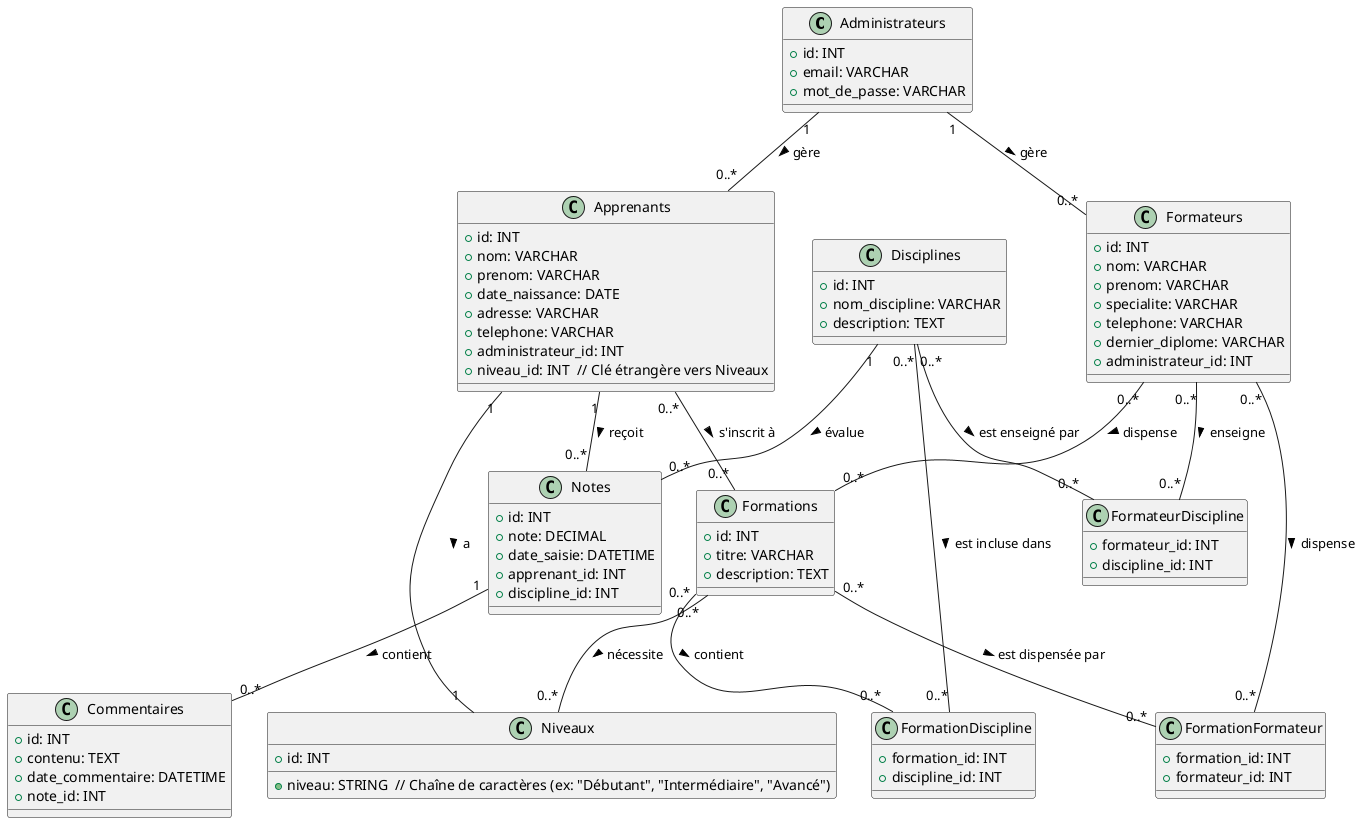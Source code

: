 @startuml

class Administrateurs {
    +id: INT
    +email: VARCHAR
    +mot_de_passe: VARCHAR
}

class Apprenants {
    +id: INT
    +nom: VARCHAR
    +prenom: VARCHAR
    +date_naissance: DATE
    +adresse: VARCHAR
    +telephone: VARCHAR
    +administrateur_id: INT
    +niveau_id: INT  // Clé étrangère vers Niveaux
}

class Formateurs {
    +id: INT
    +nom: VARCHAR
    +prenom: VARCHAR
    +specialite: VARCHAR
    +telephone: VARCHAR
    +dernier_diplome: VARCHAR
    +administrateur_id: INT
}

class Disciplines {
    +id: INT
    +nom_discipline: VARCHAR
    +description: TEXT
}

class Formations {
    +id: INT
    +titre: VARCHAR
    +description: TEXT
}

class Niveaux {
    +id: INT
    +niveau: STRING  // Chaîne de caractères (ex: "Débutant", "Intermédiaire", "Avancé")
}

class Notes {
    +id: INT
    +note: DECIMAL
    +date_saisie: DATETIME
    +apprenant_id: INT
    +discipline_id: INT
}

class Commentaires {
    +id: INT
    +contenu: TEXT
    +date_commentaire: DATETIME
    +note_id: INT
}

class FormationDiscipline {
    +formation_id: INT
    +discipline_id: INT
}

class FormateurDiscipline {
    +formateur_id: INT
    +discipline_id: INT
}

class FormationFormateur {
    +formation_id: INT
    +formateur_id: INT
}

Administrateurs "1" -- "0..*" Apprenants : gère >
Administrateurs "1" -- "0..*" Formateurs : gère >
Formations "0..*" -- "0..*" FormationDiscipline : contient >
Disciplines "0..*" -- "0..*" FormationDiscipline : est incluse dans >
Apprenants "1" -- "0..*" Notes : reçoit >
Disciplines "1" -- "0..*" Notes : évalue >
Notes "1" -- "0..*" Commentaires : contient >
Apprenants "0..*" -- "0..*" Formations : s'inscrit à >
Formations "0..*" -- "0..*" Niveaux : nécessite >
Apprenants "1" -- "1" Niveaux : a >
Formateurs "0..*" -- "0..*" Formations : dispense >
Formateurs "0..*" -- "0..*" FormateurDiscipline : enseigne >
Disciplines "0..*" -- "0..*" FormateurDiscipline : est enseigné par >
Formateurs "0..*" -- "0..*" FormationFormateur : dispense >
Formations "0..*" -- "0..*" FormationFormateur : est dispensée par >

@enduml